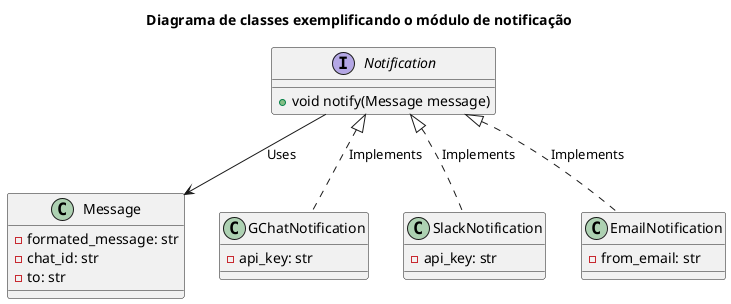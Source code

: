 @startuml
title "Diagrama de classes exemplificando o módulo de notificação"

class Message {
  -formated_message: str
  -chat_id: str
  -to: str
}

class GChatNotification {
  -api_key: str
}
class SlackNotification {
  -api_key: str
}
class EmailNotification {
  -from_email: str
}

interface Notification {
  +void notify(Message message)
}

Notification --> Message: Uses
Notification <|.. GChatNotification: Implements
Notification <|.. SlackNotification: Implements
Notification <|.. EmailNotification: Implements

@enduml
